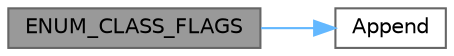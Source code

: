 digraph "ENUM_CLASS_FLAGS"
{
 // INTERACTIVE_SVG=YES
 // LATEX_PDF_SIZE
  bgcolor="transparent";
  edge [fontname=Helvetica,fontsize=10,labelfontname=Helvetica,labelfontsize=10];
  node [fontname=Helvetica,fontsize=10,shape=box,height=0.2,width=0.4];
  rankdir="LR";
  Node1 [id="Node000001",label="ENUM_CLASS_FLAGS",height=0.2,width=0.4,color="gray40", fillcolor="grey60", style="filled", fontcolor="black",tooltip=" "];
  Node1 -> Node2 [id="edge1_Node000001_Node000002",color="steelblue1",style="solid",tooltip=" "];
  Node2 [id="Node000002",label="Append",height=0.2,width=0.4,color="grey40", fillcolor="white", style="filled",URL="$d7/dd8/ShaderKeyGenerator_8h.html#a5181252f7d91bc7b78eeb643782f44d1",tooltip="Append an ArrayView of handled types to the KeyGen."];
}
